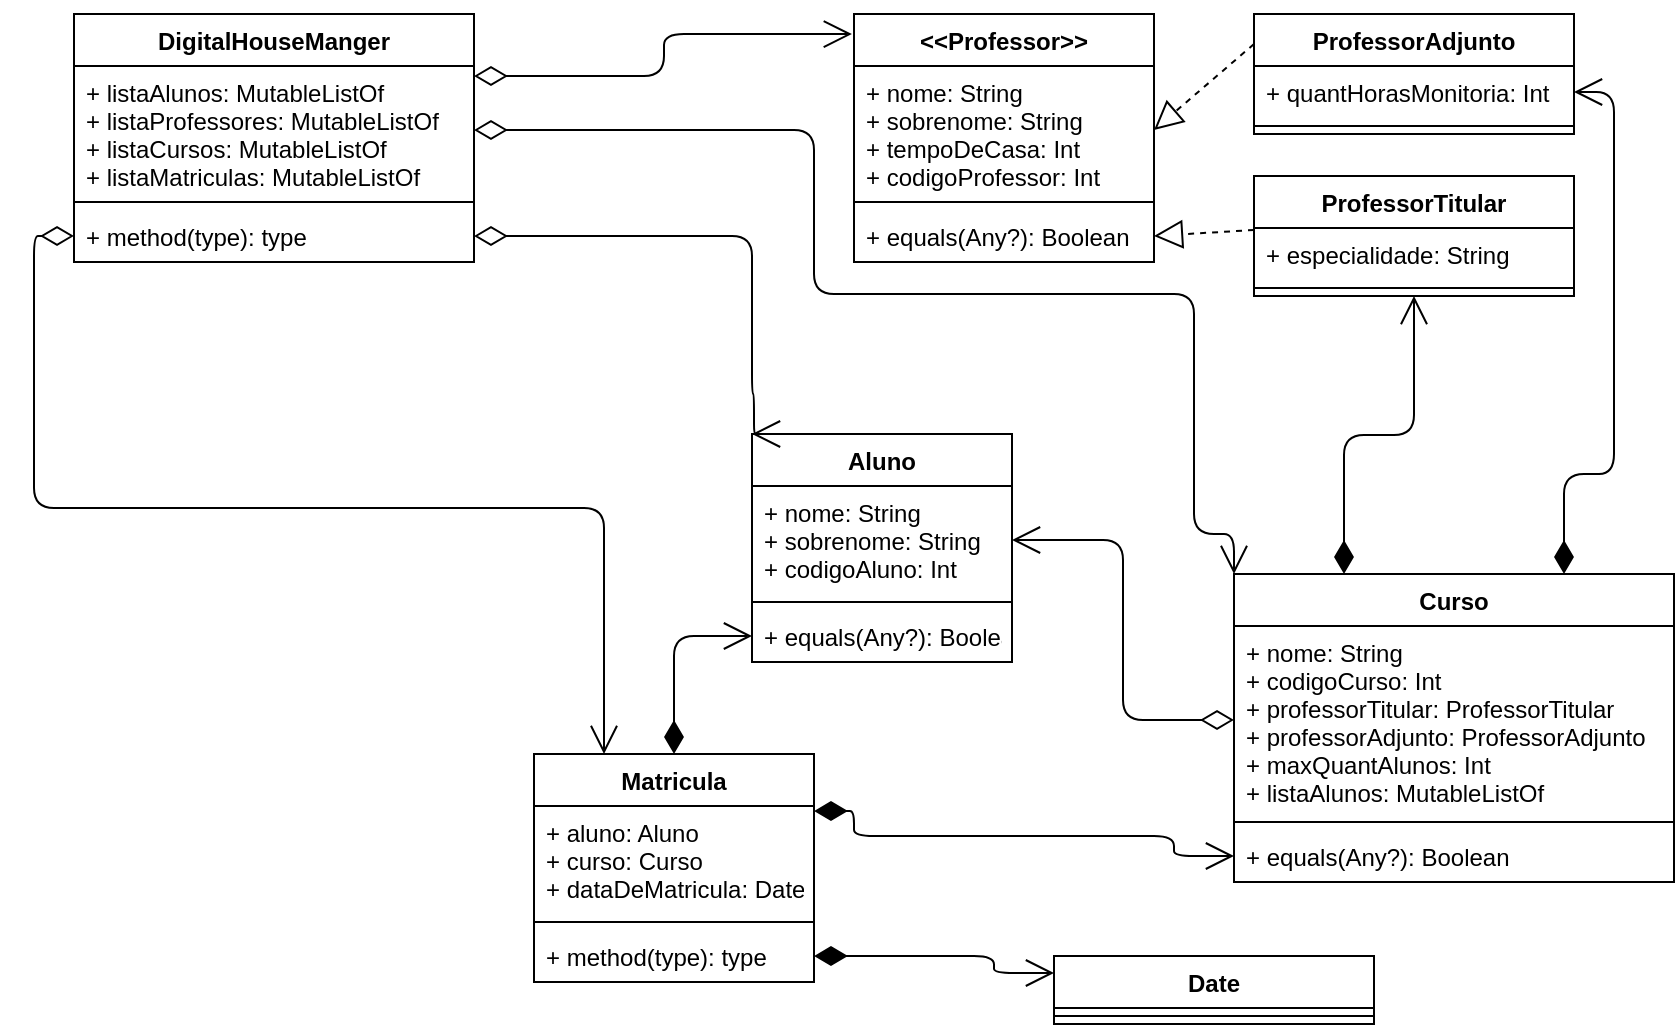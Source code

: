 <mxfile version="13.7.5" type="device"><diagram id="7JNs2sr6VVeCtQaSvnX-" name="Page-1"><mxGraphModel dx="1695" dy="482" grid="1" gridSize="10" guides="1" tooltips="1" connect="1" arrows="1" fold="1" page="1" pageScale="1" pageWidth="827" pageHeight="1169" math="0" shadow="0"><root><mxCell id="0"/><mxCell id="1" parent="0"/><mxCell id="wgbwgTAznnTSEqPpikCx-21" value="" style="endArrow=block;dashed=1;endFill=0;endSize=12;html=1;entryX=1;entryY=0.5;entryDx=0;entryDy=0;exitX=0;exitY=0.038;exitDx=0;exitDy=0;exitPerimeter=0;" edge="1" parent="1" source="wgbwgTAznnTSEqPpikCx-14" target="wgbwgTAznnTSEqPpikCx-12"><mxGeometry width="160" relative="1" as="geometry"><mxPoint x="330" y="250" as="sourcePoint"/><mxPoint x="490" y="250" as="targetPoint"/><Array as="points"/></mxGeometry></mxCell><mxCell id="wgbwgTAznnTSEqPpikCx-22" value="" style="endArrow=block;dashed=1;endFill=0;endSize=12;html=1;entryX=1;entryY=0.5;entryDx=0;entryDy=0;exitX=0;exitY=0.25;exitDx=0;exitDy=0;" edge="1" parent="1" source="wgbwgTAznnTSEqPpikCx-17" target="wgbwgTAznnTSEqPpikCx-10"><mxGeometry width="160" relative="1" as="geometry"><mxPoint x="330" y="250" as="sourcePoint"/><mxPoint x="490" y="250" as="targetPoint"/><Array as="points"/></mxGeometry></mxCell><mxCell id="wgbwgTAznnTSEqPpikCx-24" value="" style="endArrow=open;html=1;endSize=12;startArrow=diamondThin;startSize=14;startFill=1;edgeStyle=orthogonalEdgeStyle;align=left;verticalAlign=bottom;entryX=0.5;entryY=1;entryDx=0;entryDy=0;exitX=0.25;exitY=0;exitDx=0;exitDy=0;strokeWidth=1;" edge="1" parent="1" source="wgbwgTAznnTSEqPpikCx-5" target="wgbwgTAznnTSEqPpikCx-13"><mxGeometry x="-0.84" y="-25" relative="1" as="geometry"><mxPoint x="340" y="350" as="sourcePoint"/><mxPoint x="490" y="250" as="targetPoint"/><mxPoint as="offset"/></mxGeometry></mxCell><mxCell id="wgbwgTAznnTSEqPpikCx-25" value="" style="endArrow=open;html=1;endSize=12;startArrow=diamondThin;startSize=14;startFill=1;edgeStyle=orthogonalEdgeStyle;align=left;verticalAlign=bottom;strokeWidth=1;entryX=1;entryY=0.5;entryDx=0;entryDy=0;exitX=0.75;exitY=0;exitDx=0;exitDy=0;" edge="1" parent="1" source="wgbwgTAznnTSEqPpikCx-5" target="wgbwgTAznnTSEqPpikCx-18"><mxGeometry x="-0.024" y="-25" relative="1" as="geometry"><mxPoint x="330" y="350" as="sourcePoint"/><mxPoint x="490" y="350" as="targetPoint"/><Array as="points"><mxPoint x="755" y="310"/><mxPoint x="780" y="310"/><mxPoint x="780" y="119"/></Array><mxPoint as="offset"/></mxGeometry></mxCell><mxCell id="wgbwgTAznnTSEqPpikCx-26" value="" style="endArrow=open;html=1;endSize=12;startArrow=diamondThin;startSize=14;startFill=0;edgeStyle=orthogonalEdgeStyle;align=left;verticalAlign=bottom;strokeWidth=1;entryX=1;entryY=0.5;entryDx=0;entryDy=0;exitX=0;exitY=0.5;exitDx=0;exitDy=0;" edge="1" parent="1" source="wgbwgTAznnTSEqPpikCx-6" target="wgbwgTAznnTSEqPpikCx-2"><mxGeometry x="-0.429" y="-33" relative="1" as="geometry"><mxPoint x="330" y="350" as="sourcePoint"/><mxPoint x="490" y="350" as="targetPoint"/><mxPoint as="offset"/></mxGeometry></mxCell><mxCell id="wgbwgTAznnTSEqPpikCx-31" value="" style="endArrow=open;html=1;endSize=12;startArrow=diamondThin;startSize=14;startFill=1;edgeStyle=orthogonalEdgeStyle;align=left;verticalAlign=bottom;strokeWidth=1;exitX=0.5;exitY=0;exitDx=0;exitDy=0;entryX=0;entryY=0.5;entryDx=0;entryDy=0;" edge="1" parent="1" source="wgbwgTAznnTSEqPpikCx-27" target="wgbwgTAznnTSEqPpikCx-4"><mxGeometry x="-0.477" y="27" relative="1" as="geometry"><mxPoint x="330" y="450" as="sourcePoint"/><mxPoint x="320" y="520" as="targetPoint"/><Array as="points"><mxPoint x="310" y="391"/></Array><mxPoint as="offset"/></mxGeometry></mxCell><mxCell id="wgbwgTAznnTSEqPpikCx-32" value="" style="endArrow=open;html=1;endSize=12;startArrow=diamondThin;startSize=14;startFill=1;edgeStyle=orthogonalEdgeStyle;align=left;verticalAlign=bottom;strokeWidth=1;exitX=1;exitY=0.25;exitDx=0;exitDy=0;entryX=0;entryY=0.5;entryDx=0;entryDy=0;" edge="1" parent="1" source="wgbwgTAznnTSEqPpikCx-27" target="wgbwgTAznnTSEqPpikCx-8"><mxGeometry x="-0.563" y="-27" relative="1" as="geometry"><mxPoint x="330" y="450" as="sourcePoint"/><mxPoint x="640" y="540" as="targetPoint"/><Array as="points"><mxPoint x="400" y="479"/><mxPoint x="400" y="491"/><mxPoint x="560" y="491"/><mxPoint x="560" y="501"/></Array><mxPoint as="offset"/></mxGeometry></mxCell><mxCell id="wgbwgTAznnTSEqPpikCx-37" value="" style="endArrow=open;html=1;endSize=12;startArrow=diamondThin;startSize=14;startFill=1;edgeStyle=orthogonalEdgeStyle;align=left;verticalAlign=bottom;strokeWidth=1;entryX=0;entryY=0.25;entryDx=0;entryDy=0;exitX=1;exitY=0.5;exitDx=0;exitDy=0;" edge="1" parent="1" source="wgbwgTAznnTSEqPpikCx-30" target="wgbwgTAznnTSEqPpikCx-33"><mxGeometry x="-0.2" y="100" relative="1" as="geometry"><mxPoint x="470" y="680" as="sourcePoint"/><mxPoint x="490" y="650" as="targetPoint"/><Array as="points"><mxPoint x="470" y="551"/></Array><mxPoint as="offset"/></mxGeometry></mxCell><mxCell id="wgbwgTAznnTSEqPpikCx-42" value="DigitalHouseManger" style="swimlane;fontStyle=1;align=center;verticalAlign=top;childLayout=stackLayout;horizontal=1;startSize=26;horizontalStack=0;resizeParent=1;resizeParentMax=0;resizeLast=0;collapsible=1;marginBottom=0;" vertex="1" parent="1"><mxGeometry x="10" y="80" width="200" height="124" as="geometry"/></mxCell><mxCell id="wgbwgTAznnTSEqPpikCx-43" value="+ listaAlunos: MutableListOf&#10;+ listaProfessores: MutableListOf&#10;+ listaCursos: MutableListOf&#10;+ listaMatriculas: MutableListOf" style="text;strokeColor=none;fillColor=none;align=left;verticalAlign=top;spacingLeft=4;spacingRight=4;overflow=hidden;rotatable=0;points=[[0,0.5],[1,0.5]];portConstraint=eastwest;" vertex="1" parent="wgbwgTAznnTSEqPpikCx-42"><mxGeometry y="26" width="200" height="64" as="geometry"/></mxCell><mxCell id="wgbwgTAznnTSEqPpikCx-44" value="" style="line;strokeWidth=1;fillColor=none;align=left;verticalAlign=middle;spacingTop=-1;spacingLeft=3;spacingRight=3;rotatable=0;labelPosition=right;points=[];portConstraint=eastwest;" vertex="1" parent="wgbwgTAznnTSEqPpikCx-42"><mxGeometry y="90" width="200" height="8" as="geometry"/></mxCell><mxCell id="wgbwgTAznnTSEqPpikCx-45" value="+ method(type): type" style="text;strokeColor=none;fillColor=none;align=left;verticalAlign=top;spacingLeft=4;spacingRight=4;overflow=hidden;rotatable=0;points=[[0,0.5],[1,0.5]];portConstraint=eastwest;" vertex="1" parent="wgbwgTAznnTSEqPpikCx-42"><mxGeometry y="98" width="200" height="26" as="geometry"/></mxCell><mxCell id="wgbwgTAznnTSEqPpikCx-9" value="&lt;&lt;Professor&gt;&gt;" style="swimlane;fontStyle=1;align=center;verticalAlign=top;childLayout=stackLayout;horizontal=1;startSize=26;horizontalStack=0;resizeParent=1;resizeParentMax=0;resizeLast=0;collapsible=1;marginBottom=0;" vertex="1" parent="1"><mxGeometry x="400" y="80" width="150" height="124" as="geometry"/></mxCell><mxCell id="wgbwgTAznnTSEqPpikCx-10" value="+ nome: String&#10;+ sobrenome: String&#10;+ tempoDeCasa: Int&#10;+ codigoProfessor: Int" style="text;strokeColor=none;fillColor=none;align=left;verticalAlign=top;spacingLeft=4;spacingRight=4;overflow=hidden;rotatable=0;points=[[0,0.5],[1,0.5]];portConstraint=eastwest;" vertex="1" parent="wgbwgTAznnTSEqPpikCx-9"><mxGeometry y="26" width="150" height="64" as="geometry"/></mxCell><mxCell id="wgbwgTAznnTSEqPpikCx-11" value="" style="line;strokeWidth=1;fillColor=none;align=left;verticalAlign=middle;spacingTop=-1;spacingLeft=3;spacingRight=3;rotatable=0;labelPosition=right;points=[];portConstraint=eastwest;" vertex="1" parent="wgbwgTAznnTSEqPpikCx-9"><mxGeometry y="90" width="150" height="8" as="geometry"/></mxCell><mxCell id="wgbwgTAznnTSEqPpikCx-12" value="+ equals(Any?): Boolean" style="text;strokeColor=none;fillColor=none;align=left;verticalAlign=top;spacingLeft=4;spacingRight=4;overflow=hidden;rotatable=0;points=[[0,0.5],[1,0.5]];portConstraint=eastwest;" vertex="1" parent="wgbwgTAznnTSEqPpikCx-9"><mxGeometry y="98" width="150" height="26" as="geometry"/></mxCell><mxCell id="wgbwgTAznnTSEqPpikCx-1" value="Aluno" style="swimlane;fontStyle=1;align=center;verticalAlign=top;childLayout=stackLayout;horizontal=1;startSize=26;horizontalStack=0;resizeParent=1;resizeParentMax=0;resizeLast=0;collapsible=1;marginBottom=0;" vertex="1" parent="1"><mxGeometry x="349" y="290" width="130" height="114" as="geometry"/></mxCell><mxCell id="wgbwgTAznnTSEqPpikCx-2" value="+ nome: String&#10;+ sobrenome: String&#10;+ codigoAluno: Int" style="text;strokeColor=none;fillColor=none;align=left;verticalAlign=top;spacingLeft=4;spacingRight=4;overflow=hidden;rotatable=0;points=[[0,0.5],[1,0.5]];portConstraint=eastwest;" vertex="1" parent="wgbwgTAznnTSEqPpikCx-1"><mxGeometry y="26" width="130" height="54" as="geometry"/></mxCell><mxCell id="wgbwgTAznnTSEqPpikCx-3" value="" style="line;strokeWidth=1;fillColor=none;align=left;verticalAlign=middle;spacingTop=-1;spacingLeft=3;spacingRight=3;rotatable=0;labelPosition=right;points=[];portConstraint=eastwest;" vertex="1" parent="wgbwgTAznnTSEqPpikCx-1"><mxGeometry y="80" width="130" height="8" as="geometry"/></mxCell><mxCell id="wgbwgTAznnTSEqPpikCx-4" value="+ equals(Any?): Boolean" style="text;strokeColor=none;fillColor=none;align=left;verticalAlign=top;spacingLeft=4;spacingRight=4;overflow=hidden;rotatable=0;points=[[0,0.5],[1,0.5]];portConstraint=eastwest;" vertex="1" parent="wgbwgTAznnTSEqPpikCx-1"><mxGeometry y="88" width="130" height="26" as="geometry"/></mxCell><mxCell id="wgbwgTAznnTSEqPpikCx-46" value="&lt;br&gt;" style="endArrow=open;html=1;endSize=12;startArrow=diamondThin;startSize=14;startFill=0;edgeStyle=orthogonalEdgeStyle;align=left;verticalAlign=bottom;strokeWidth=1;exitX=1;exitY=0.25;exitDx=0;exitDy=0;entryX=-0.007;entryY=0.081;entryDx=0;entryDy=0;entryPerimeter=0;" edge="1" parent="1" source="wgbwgTAznnTSEqPpikCx-42" target="wgbwgTAznnTSEqPpikCx-9"><mxGeometry x="-0.165" y="-120" relative="1" as="geometry"><mxPoint x="330" y="250" as="sourcePoint"/><mxPoint x="490" y="250" as="targetPoint"/><mxPoint as="offset"/></mxGeometry></mxCell><mxCell id="wgbwgTAznnTSEqPpikCx-47" value="" style="endArrow=open;html=1;endSize=12;startArrow=diamondThin;startSize=14;startFill=0;edgeStyle=orthogonalEdgeStyle;align=left;verticalAlign=bottom;strokeWidth=1;exitX=1;exitY=0.5;exitDx=0;exitDy=0;entryX=0;entryY=0;entryDx=0;entryDy=0;" edge="1" parent="1" source="wgbwgTAznnTSEqPpikCx-43" target="wgbwgTAznnTSEqPpikCx-5"><mxGeometry x="-0.867" y="78" relative="1" as="geometry"><mxPoint x="330" y="340" as="sourcePoint"/><mxPoint x="520" y="320" as="targetPoint"/><Array as="points"><mxPoint x="380" y="138"/><mxPoint x="380" y="220"/><mxPoint x="570" y="220"/><mxPoint x="570" y="340"/><mxPoint x="590" y="340"/></Array><mxPoint as="offset"/></mxGeometry></mxCell><mxCell id="wgbwgTAznnTSEqPpikCx-48" value="" style="endArrow=open;html=1;endSize=12;startArrow=diamondThin;startSize=14;startFill=0;edgeStyle=orthogonalEdgeStyle;align=left;verticalAlign=bottom;strokeWidth=1;exitX=0;exitY=0.5;exitDx=0;exitDy=0;entryX=0.25;entryY=0;entryDx=0;entryDy=0;" edge="1" parent="1" source="wgbwgTAznnTSEqPpikCx-45" target="wgbwgTAznnTSEqPpikCx-27"><mxGeometry x="-0.163" y="67" relative="1" as="geometry"><mxPoint x="330" y="440" as="sourcePoint"/><mxPoint x="490" y="440" as="targetPoint"/><Array as="points"><mxPoint x="-10" y="191"/><mxPoint x="-10" y="327"/><mxPoint x="275" y="327"/></Array><mxPoint as="offset"/></mxGeometry></mxCell><mxCell id="wgbwgTAznnTSEqPpikCx-13" value="ProfessorTitular" style="swimlane;fontStyle=1;align=center;verticalAlign=top;childLayout=stackLayout;horizontal=1;startSize=26;horizontalStack=0;resizeParent=1;resizeParentMax=0;resizeLast=0;collapsible=1;marginBottom=0;" vertex="1" parent="1"><mxGeometry x="600" y="161" width="160" height="60" as="geometry"/></mxCell><mxCell id="wgbwgTAznnTSEqPpikCx-14" value="+ especialidade: String" style="text;strokeColor=none;fillColor=none;align=left;verticalAlign=top;spacingLeft=4;spacingRight=4;overflow=hidden;rotatable=0;points=[[0,0.5],[1,0.5]];portConstraint=eastwest;" vertex="1" parent="wgbwgTAznnTSEqPpikCx-13"><mxGeometry y="26" width="160" height="26" as="geometry"/></mxCell><mxCell id="wgbwgTAznnTSEqPpikCx-15" value="" style="line;strokeWidth=1;fillColor=none;align=left;verticalAlign=middle;spacingTop=-1;spacingLeft=3;spacingRight=3;rotatable=0;labelPosition=right;points=[];portConstraint=eastwest;" vertex="1" parent="wgbwgTAznnTSEqPpikCx-13"><mxGeometry y="52" width="160" height="8" as="geometry"/></mxCell><mxCell id="wgbwgTAznnTSEqPpikCx-17" value="ProfessorAdjunto" style="swimlane;fontStyle=1;align=center;verticalAlign=top;childLayout=stackLayout;horizontal=1;startSize=26;horizontalStack=0;resizeParent=1;resizeParentMax=0;resizeLast=0;collapsible=1;marginBottom=0;" vertex="1" parent="1"><mxGeometry x="600" y="80" width="160" height="60" as="geometry"/></mxCell><mxCell id="wgbwgTAznnTSEqPpikCx-18" value="+ quantHorasMonitoria: Int" style="text;strokeColor=none;fillColor=none;align=left;verticalAlign=top;spacingLeft=4;spacingRight=4;overflow=hidden;rotatable=0;points=[[0,0.5],[1,0.5]];portConstraint=eastwest;" vertex="1" parent="wgbwgTAznnTSEqPpikCx-17"><mxGeometry y="26" width="160" height="26" as="geometry"/></mxCell><mxCell id="wgbwgTAznnTSEqPpikCx-19" value="" style="line;strokeWidth=1;fillColor=none;align=left;verticalAlign=middle;spacingTop=-1;spacingLeft=3;spacingRight=3;rotatable=0;labelPosition=right;points=[];portConstraint=eastwest;" vertex="1" parent="wgbwgTAznnTSEqPpikCx-17"><mxGeometry y="52" width="160" height="8" as="geometry"/></mxCell><mxCell id="wgbwgTAznnTSEqPpikCx-27" value="Matricula" style="swimlane;fontStyle=1;align=center;verticalAlign=top;childLayout=stackLayout;horizontal=1;startSize=26;horizontalStack=0;resizeParent=1;resizeParentMax=0;resizeLast=0;collapsible=1;marginBottom=0;" vertex="1" parent="1"><mxGeometry x="240" y="450" width="140" height="114" as="geometry"/></mxCell><mxCell id="wgbwgTAznnTSEqPpikCx-28" value="+ aluno: Aluno&#10;+ curso: Curso&#10;+ dataDeMatricula: Date" style="text;strokeColor=none;fillColor=none;align=left;verticalAlign=top;spacingLeft=4;spacingRight=4;overflow=hidden;rotatable=0;points=[[0,0.5],[1,0.5]];portConstraint=eastwest;" vertex="1" parent="wgbwgTAznnTSEqPpikCx-27"><mxGeometry y="26" width="140" height="54" as="geometry"/></mxCell><mxCell id="wgbwgTAznnTSEqPpikCx-29" value="" style="line;strokeWidth=1;fillColor=none;align=left;verticalAlign=middle;spacingTop=-1;spacingLeft=3;spacingRight=3;rotatable=0;labelPosition=right;points=[];portConstraint=eastwest;" vertex="1" parent="wgbwgTAznnTSEqPpikCx-27"><mxGeometry y="80" width="140" height="8" as="geometry"/></mxCell><mxCell id="wgbwgTAznnTSEqPpikCx-30" value="+ method(type): type" style="text;strokeColor=none;fillColor=none;align=left;verticalAlign=top;spacingLeft=4;spacingRight=4;overflow=hidden;rotatable=0;points=[[0,0.5],[1,0.5]];portConstraint=eastwest;" vertex="1" parent="wgbwgTAznnTSEqPpikCx-27"><mxGeometry y="88" width="140" height="26" as="geometry"/></mxCell><mxCell id="wgbwgTAznnTSEqPpikCx-49" value="" style="endArrow=open;html=1;endSize=12;startArrow=diamondThin;startSize=14;startFill=0;edgeStyle=orthogonalEdgeStyle;align=left;verticalAlign=bottom;strokeWidth=1;exitX=1;exitY=0.5;exitDx=0;exitDy=0;entryX=0;entryY=0;entryDx=0;entryDy=0;" edge="1" parent="1" source="wgbwgTAznnTSEqPpikCx-45" target="wgbwgTAznnTSEqPpikCx-1"><mxGeometry x="0.573" y="-129" relative="1" as="geometry"><mxPoint x="230" y="170" as="sourcePoint"/><mxPoint x="490" y="280" as="targetPoint"/><Array as="points"><mxPoint x="349" y="191"/><mxPoint x="349" y="270"/><mxPoint x="350" y="270"/></Array><mxPoint as="offset"/></mxGeometry></mxCell><mxCell id="wgbwgTAznnTSEqPpikCx-5" value="Curso" style="swimlane;fontStyle=1;align=center;verticalAlign=top;childLayout=stackLayout;horizontal=1;startSize=26;horizontalStack=0;resizeParent=1;resizeParentMax=0;resizeLast=0;collapsible=1;marginBottom=0;" vertex="1" parent="1"><mxGeometry x="590" y="360" width="220" height="154" as="geometry"/></mxCell><mxCell id="wgbwgTAznnTSEqPpikCx-6" value="+ nome: String&#10;+ codigoCurso: Int&#10;+ professorTitular: ProfessorTitular&#10;+ professorAdjunto: ProfessorAdjunto&#10;+ maxQuantAlunos: Int&#10;+ listaAlunos: MutableListOf" style="text;strokeColor=none;fillColor=none;align=left;verticalAlign=top;spacingLeft=4;spacingRight=4;overflow=hidden;rotatable=0;points=[[0,0.5],[1,0.5]];portConstraint=eastwest;" vertex="1" parent="wgbwgTAznnTSEqPpikCx-5"><mxGeometry y="26" width="220" height="94" as="geometry"/></mxCell><mxCell id="wgbwgTAznnTSEqPpikCx-7" value="" style="line;strokeWidth=1;fillColor=none;align=left;verticalAlign=middle;spacingTop=-1;spacingLeft=3;spacingRight=3;rotatable=0;labelPosition=right;points=[];portConstraint=eastwest;" vertex="1" parent="wgbwgTAznnTSEqPpikCx-5"><mxGeometry y="120" width="220" height="8" as="geometry"/></mxCell><mxCell id="wgbwgTAznnTSEqPpikCx-8" value="+ equals(Any?): Boolean" style="text;strokeColor=none;fillColor=none;align=left;verticalAlign=top;spacingLeft=4;spacingRight=4;overflow=hidden;rotatable=0;points=[[0,0.5],[1,0.5]];portConstraint=eastwest;" vertex="1" parent="wgbwgTAznnTSEqPpikCx-5"><mxGeometry y="128" width="220" height="26" as="geometry"/></mxCell><mxCell id="wgbwgTAznnTSEqPpikCx-33" value="Date" style="swimlane;fontStyle=1;align=center;verticalAlign=top;childLayout=stackLayout;horizontal=1;startSize=26;horizontalStack=0;resizeParent=1;resizeParentMax=0;resizeLast=0;collapsible=1;marginBottom=0;" vertex="1" parent="1"><mxGeometry x="500" y="551" width="160" height="34" as="geometry"/></mxCell><mxCell id="wgbwgTAznnTSEqPpikCx-35" value="" style="line;strokeWidth=1;fillColor=none;align=left;verticalAlign=middle;spacingTop=-1;spacingLeft=3;spacingRight=3;rotatable=0;labelPosition=right;points=[];portConstraint=eastwest;" vertex="1" parent="wgbwgTAznnTSEqPpikCx-33"><mxGeometry y="26" width="160" height="8" as="geometry"/></mxCell></root></mxGraphModel></diagram></mxfile>
